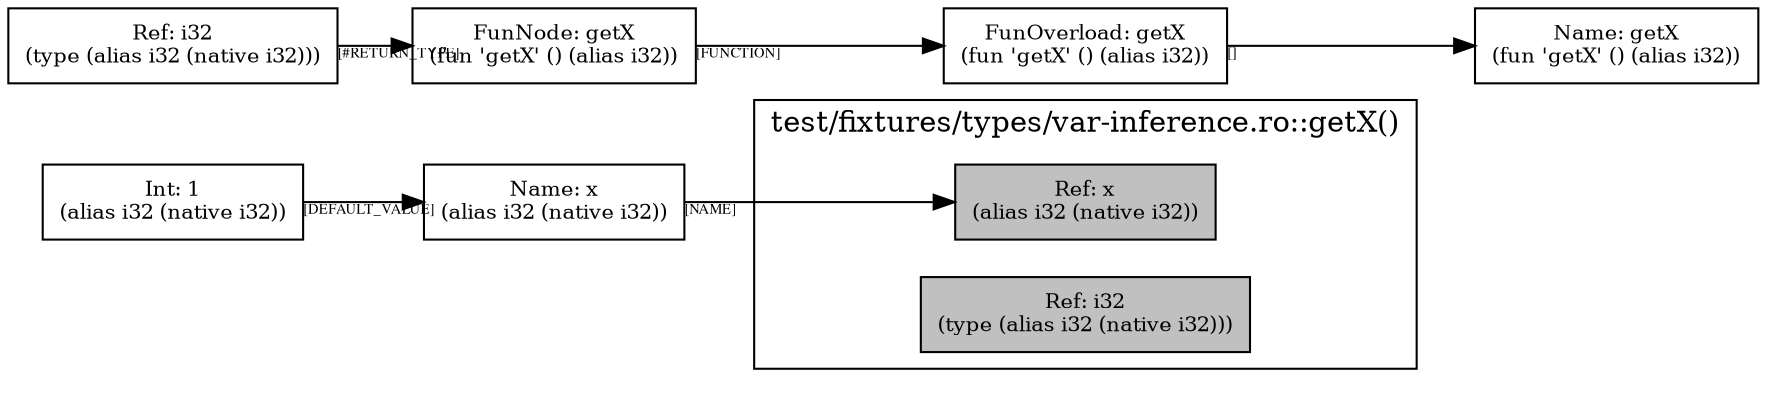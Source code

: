digraph Document {
  node [shape=box,fontsize=10]; rankdir=LR;
  1 [label="Name: x\n(alias i32 (native i32))", fillcolor=grey];
  2 [label="Int: 1\n(alias i32 (native i32))", fillcolor=grey];
  3 [label="FunOverload: getX\n(fun 'getX' () (alias i32))", fillcolor=grey];
  4 [label="FunNode: getX\n(fun 'getX' () (alias i32))", fillcolor=grey];
  5 [label="Ref: i32\n(type (alias i32 (native i32)))", fillcolor=grey];
  6 [label="Name: getX\n(fun 'getX' () (alias i32))", fillcolor=grey];
  subgraph cluster0 { rankdir=TB;
    node [style=filled, fillcolor=grey];
    7 [label="Ref: x\n(alias i32 (native i32))", fillcolor=grey];
    8 [label="Ref: i32\n(type (alias i32 (native i32)))", fillcolor=grey];
  label="test/fixtures/types/var-inference.ro::getX()";
}
  1 -> 7[taillabel="[NAME]" fontname="times" fontsize = 7 color="black" ];
  2 -> 1[taillabel="[DEFAULT_VALUE]" fontname="times" fontsize = 7 color="black" ];
  3 -> 6[taillabel="[]" fontname="times" fontsize = 7 color="black" ];
  4 -> 3[taillabel="[FUNCTION]" fontname="times" fontsize = 7 color="black" ];
  5 -> 4[taillabel="[#RETURN_TYPE]" fontname="times" fontsize = 7 color="black" ];
  label="";
}
